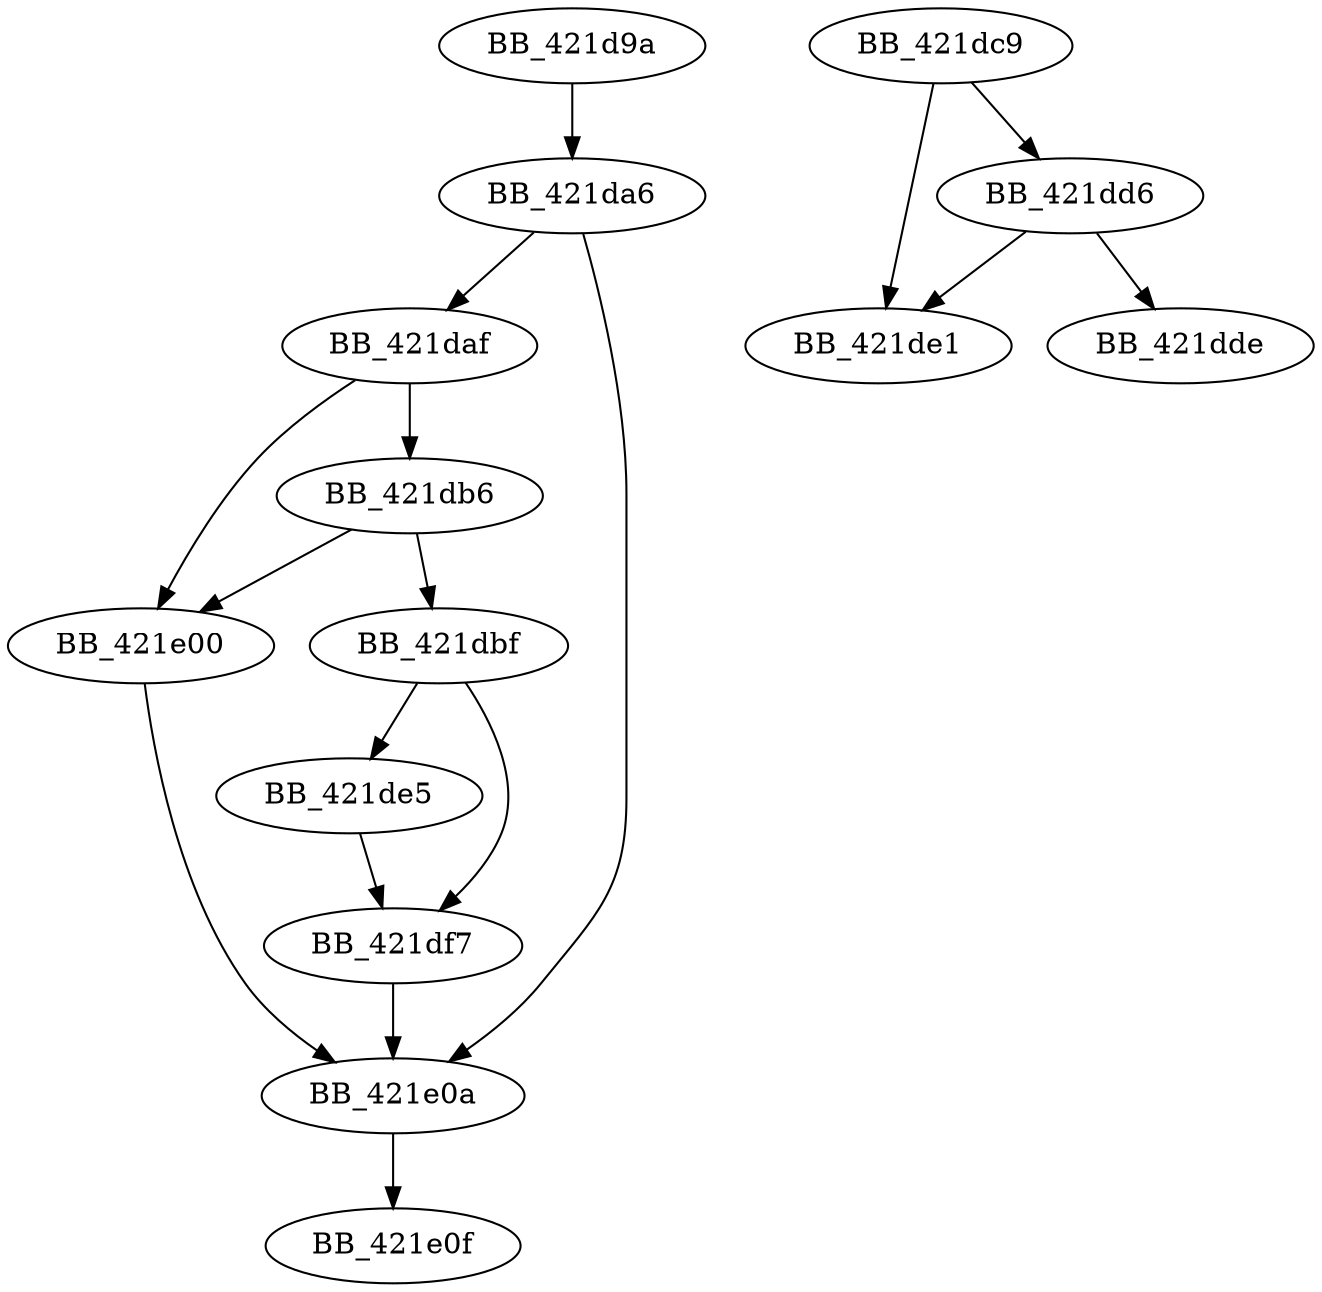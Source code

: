 DiGraph ___set_fpsr_sse2{
BB_421d9a->BB_421da6
BB_421da6->BB_421daf
BB_421da6->BB_421e0a
BB_421daf->BB_421db6
BB_421daf->BB_421e00
BB_421db6->BB_421dbf
BB_421db6->BB_421e00
BB_421dbf->BB_421de5
BB_421dbf->BB_421df7
BB_421dc9->BB_421dd6
BB_421dc9->BB_421de1
BB_421dd6->BB_421dde
BB_421dd6->BB_421de1
BB_421de5->BB_421df7
BB_421df7->BB_421e0a
BB_421e00->BB_421e0a
BB_421e0a->BB_421e0f
}
